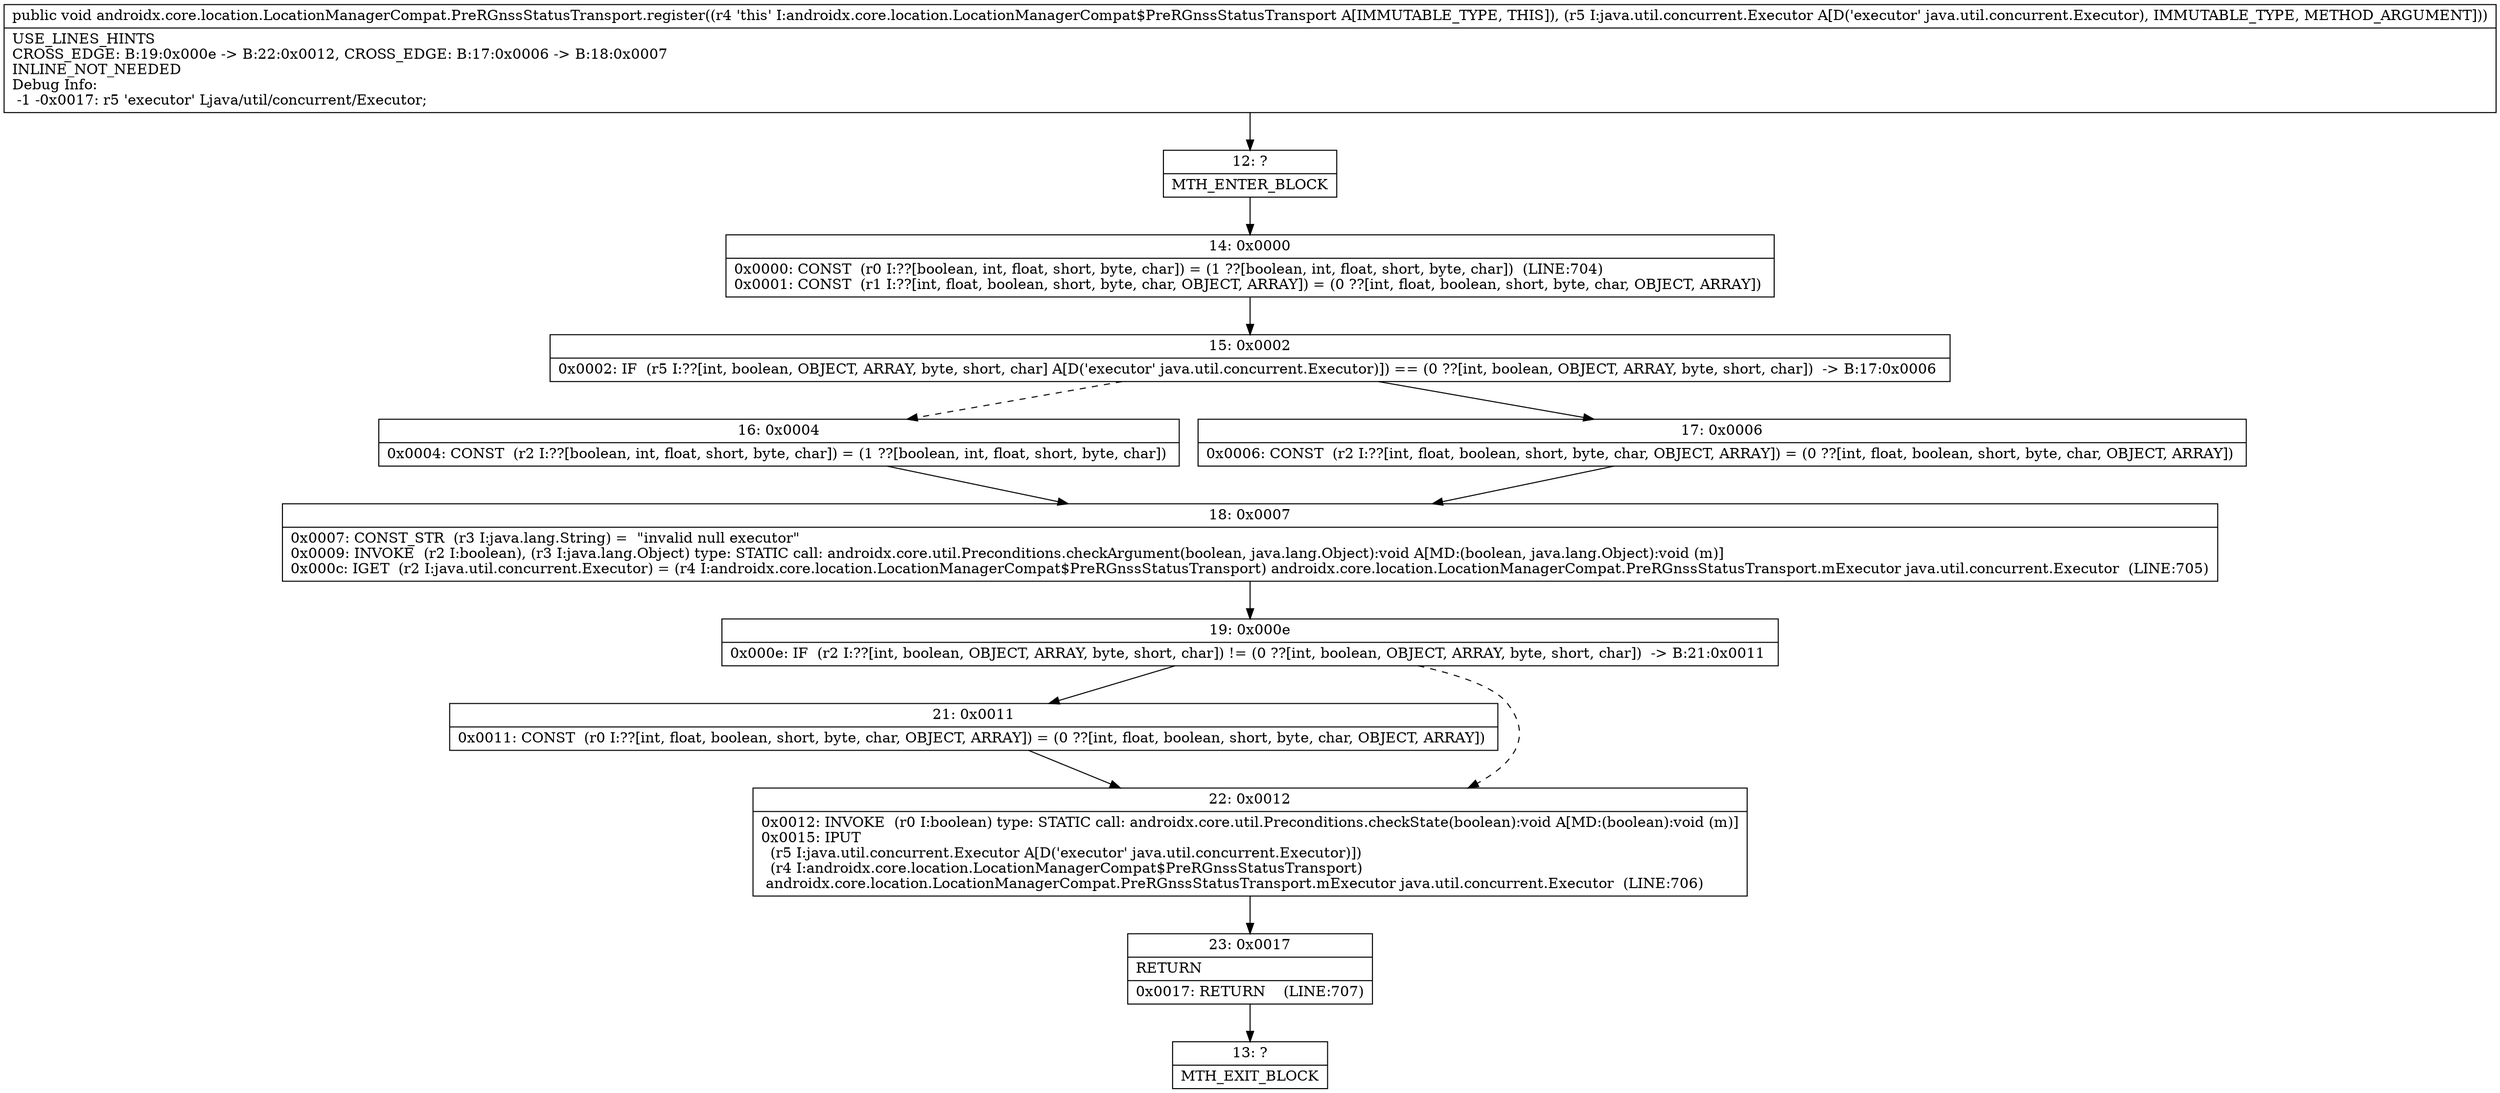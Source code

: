 digraph "CFG forandroidx.core.location.LocationManagerCompat.PreRGnssStatusTransport.register(Ljava\/util\/concurrent\/Executor;)V" {
Node_12 [shape=record,label="{12\:\ ?|MTH_ENTER_BLOCK\l}"];
Node_14 [shape=record,label="{14\:\ 0x0000|0x0000: CONST  (r0 I:??[boolean, int, float, short, byte, char]) = (1 ??[boolean, int, float, short, byte, char])  (LINE:704)\l0x0001: CONST  (r1 I:??[int, float, boolean, short, byte, char, OBJECT, ARRAY]) = (0 ??[int, float, boolean, short, byte, char, OBJECT, ARRAY]) \l}"];
Node_15 [shape=record,label="{15\:\ 0x0002|0x0002: IF  (r5 I:??[int, boolean, OBJECT, ARRAY, byte, short, char] A[D('executor' java.util.concurrent.Executor)]) == (0 ??[int, boolean, OBJECT, ARRAY, byte, short, char])  \-\> B:17:0x0006 \l}"];
Node_16 [shape=record,label="{16\:\ 0x0004|0x0004: CONST  (r2 I:??[boolean, int, float, short, byte, char]) = (1 ??[boolean, int, float, short, byte, char]) \l}"];
Node_18 [shape=record,label="{18\:\ 0x0007|0x0007: CONST_STR  (r3 I:java.lang.String) =  \"invalid null executor\" \l0x0009: INVOKE  (r2 I:boolean), (r3 I:java.lang.Object) type: STATIC call: androidx.core.util.Preconditions.checkArgument(boolean, java.lang.Object):void A[MD:(boolean, java.lang.Object):void (m)]\l0x000c: IGET  (r2 I:java.util.concurrent.Executor) = (r4 I:androidx.core.location.LocationManagerCompat$PreRGnssStatusTransport) androidx.core.location.LocationManagerCompat.PreRGnssStatusTransport.mExecutor java.util.concurrent.Executor  (LINE:705)\l}"];
Node_19 [shape=record,label="{19\:\ 0x000e|0x000e: IF  (r2 I:??[int, boolean, OBJECT, ARRAY, byte, short, char]) != (0 ??[int, boolean, OBJECT, ARRAY, byte, short, char])  \-\> B:21:0x0011 \l}"];
Node_21 [shape=record,label="{21\:\ 0x0011|0x0011: CONST  (r0 I:??[int, float, boolean, short, byte, char, OBJECT, ARRAY]) = (0 ??[int, float, boolean, short, byte, char, OBJECT, ARRAY]) \l}"];
Node_22 [shape=record,label="{22\:\ 0x0012|0x0012: INVOKE  (r0 I:boolean) type: STATIC call: androidx.core.util.Preconditions.checkState(boolean):void A[MD:(boolean):void (m)]\l0x0015: IPUT  \l  (r5 I:java.util.concurrent.Executor A[D('executor' java.util.concurrent.Executor)])\l  (r4 I:androidx.core.location.LocationManagerCompat$PreRGnssStatusTransport)\l androidx.core.location.LocationManagerCompat.PreRGnssStatusTransport.mExecutor java.util.concurrent.Executor  (LINE:706)\l}"];
Node_23 [shape=record,label="{23\:\ 0x0017|RETURN\l|0x0017: RETURN    (LINE:707)\l}"];
Node_13 [shape=record,label="{13\:\ ?|MTH_EXIT_BLOCK\l}"];
Node_17 [shape=record,label="{17\:\ 0x0006|0x0006: CONST  (r2 I:??[int, float, boolean, short, byte, char, OBJECT, ARRAY]) = (0 ??[int, float, boolean, short, byte, char, OBJECT, ARRAY]) \l}"];
MethodNode[shape=record,label="{public void androidx.core.location.LocationManagerCompat.PreRGnssStatusTransport.register((r4 'this' I:androidx.core.location.LocationManagerCompat$PreRGnssStatusTransport A[IMMUTABLE_TYPE, THIS]), (r5 I:java.util.concurrent.Executor A[D('executor' java.util.concurrent.Executor), IMMUTABLE_TYPE, METHOD_ARGUMENT]))  | USE_LINES_HINTS\lCROSS_EDGE: B:19:0x000e \-\> B:22:0x0012, CROSS_EDGE: B:17:0x0006 \-\> B:18:0x0007\lINLINE_NOT_NEEDED\lDebug Info:\l  \-1 \-0x0017: r5 'executor' Ljava\/util\/concurrent\/Executor;\l}"];
MethodNode -> Node_12;Node_12 -> Node_14;
Node_14 -> Node_15;
Node_15 -> Node_16[style=dashed];
Node_15 -> Node_17;
Node_16 -> Node_18;
Node_18 -> Node_19;
Node_19 -> Node_21;
Node_19 -> Node_22[style=dashed];
Node_21 -> Node_22;
Node_22 -> Node_23;
Node_23 -> Node_13;
Node_17 -> Node_18;
}

